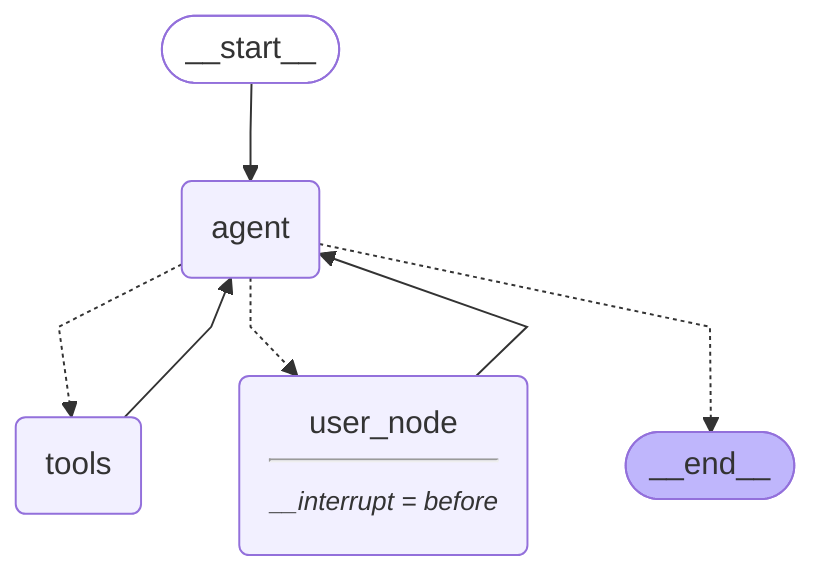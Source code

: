 ---
config:
  flowchart:
    curve: linear
---
graph TD;
	__start__([<p>__start__</p>]):::first
	agent(agent)
	tools(tools)
	user_node(user_node<hr/><small><em>__interrupt = before</em></small>)
	__end__([<p>__end__</p>]):::last
	__start__ --> agent;
	tools --> agent;
	user_node --> agent;
	agent -.-> tools;
	agent -.-> user_node;
	agent -.-> __end__;
	classDef default fill:#f2f0ff,line-height:1.2
	classDef first fill-opacity:0
	classDef last fill:#bfb6fc
